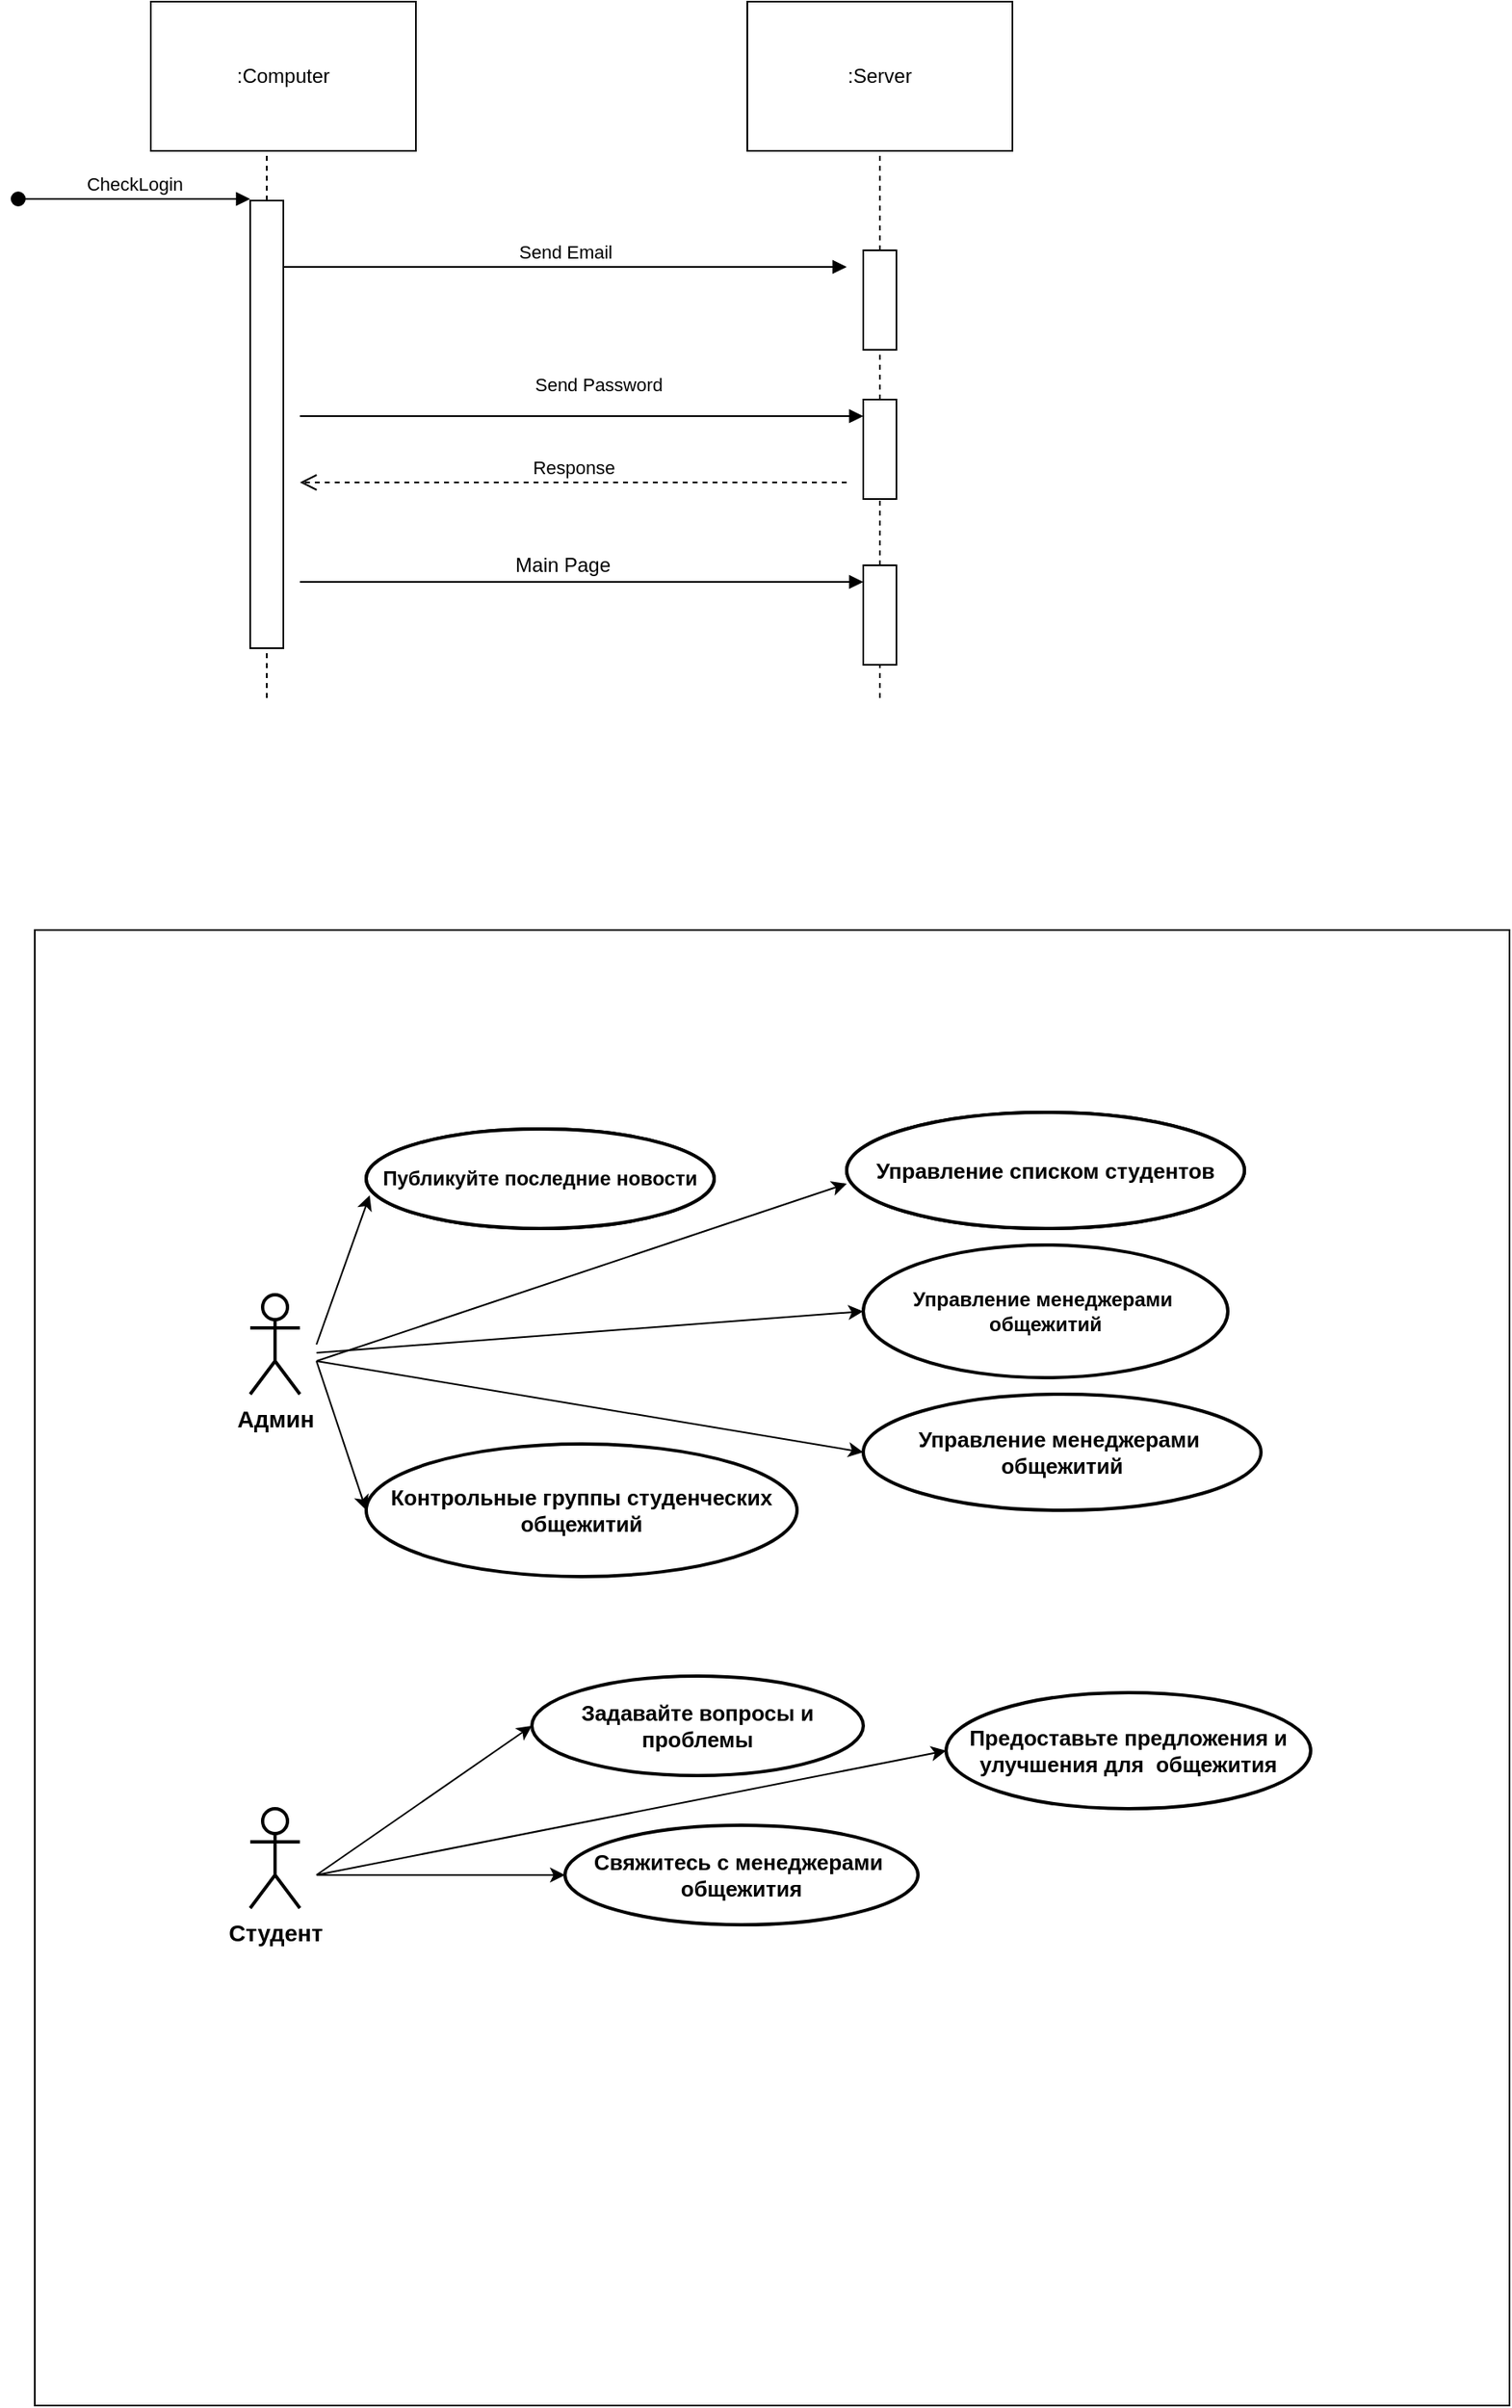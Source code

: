 <mxfile version="15.0.6" type="github">
  <diagram id="3am3MWbP5PsgSIlDmy36" name="Page-1">
    <mxGraphModel dx="1019" dy="519" grid="1" gridSize="10" guides="1" tooltips="1" connect="1" arrows="1" fold="1" page="1" pageScale="1" pageWidth="827" pageHeight="1169" math="0" shadow="0">
      <root>
        <mxCell id="0" />
        <mxCell id="1" parent="0" />
        <mxCell id="cu5gm9QUt52b1lqdMHIw-24" value="" style="whiteSpace=wrap;html=1;aspect=fixed;" parent="1" vertex="1">
          <mxGeometry x="50" y="600" width="890" height="890" as="geometry" />
        </mxCell>
        <mxCell id="cu5gm9QUt52b1lqdMHIw-3" value="&lt;font style=&quot;font-size: 14px&quot;&gt;&lt;b&gt;Студент&lt;/b&gt;&lt;/font&gt;" style="shape=umlActor;verticalLabelPosition=bottom;verticalAlign=top;html=1;outlineConnect=0;strokeWidth=2;" parent="1" vertex="1">
          <mxGeometry x="180" y="1130" width="30" height="60" as="geometry" />
        </mxCell>
        <mxCell id="cu5gm9QUt52b1lqdMHIw-4" value="&lt;b&gt;&lt;font style=&quot;font-size: 14px&quot;&gt;Админ&lt;/font&gt;&lt;/b&gt;" style="shape=umlActor;verticalLabelPosition=bottom;verticalAlign=top;html=1;outlineConnect=0;strokeWidth=2;" parent="1" vertex="1">
          <mxGeometry x="180" y="820" width="30" height="60" as="geometry" />
        </mxCell>
        <mxCell id="cu5gm9QUt52b1lqdMHIw-7" value="Публикуйте последние новости" style="ellipse;whiteSpace=wrap;html=1;strokeWidth=2;" parent="1" vertex="1">
          <mxGeometry x="250" y="720" width="210" height="60" as="geometry" />
        </mxCell>
        <mxCell id="cu5gm9QUt52b1lqdMHIw-8" value="&lt;b&gt;&lt;font style=&quot;font-size: 13px&quot;&gt;Управление менеджерами&amp;nbsp; общежитий&lt;/font&gt;&lt;/b&gt;" style="ellipse;whiteSpace=wrap;html=1;strokeWidth=2;" parent="1" vertex="1">
          <mxGeometry x="550" y="880" width="240" height="70" as="geometry" />
        </mxCell>
        <mxCell id="cu5gm9QUt52b1lqdMHIw-9" value="&lt;font style=&quot;font-size: 13px&quot;&gt;&lt;b&gt;Контрольные группы студенческих общежитий&lt;/b&gt;&lt;/font&gt;" style="ellipse;whiteSpace=wrap;html=1;strokeWidth=2;" parent="1" vertex="1">
          <mxGeometry x="250" y="910" width="260" height="80" as="geometry" />
        </mxCell>
        <mxCell id="cu5gm9QUt52b1lqdMHIw-10" value="Управление списком студентов" style="ellipse;whiteSpace=wrap;html=1;strokeWidth=2;" parent="1" vertex="1">
          <mxGeometry x="540" y="710" width="240" height="70" as="geometry" />
        </mxCell>
        <mxCell id="cu5gm9QUt52b1lqdMHIw-11" value="&lt;font style=&quot;font-size: 13px&quot;&gt;&lt;b&gt;Задавайте вопросы и проблемы&lt;/b&gt;&lt;/font&gt;" style="ellipse;whiteSpace=wrap;html=1;strokeWidth=2;" parent="1" vertex="1">
          <mxGeometry x="350" y="1050" width="200" height="60" as="geometry" />
        </mxCell>
        <mxCell id="cu5gm9QUt52b1lqdMHIw-12" value="&lt;b&gt;&lt;font style=&quot;font-size: 13px&quot;&gt;Свяжитесь с менеджерами&amp;nbsp; общежития&lt;/font&gt;&lt;/b&gt;" style="ellipse;whiteSpace=wrap;html=1;strokeWidth=2;" parent="1" vertex="1">
          <mxGeometry x="370" y="1140" width="213" height="60" as="geometry" />
        </mxCell>
        <mxCell id="cu5gm9QUt52b1lqdMHIw-13" value="&lt;b&gt;Управление менеджерами&amp;nbsp; общежитий&lt;/b&gt;" style="ellipse;whiteSpace=wrap;html=1;strokeWidth=2;" parent="1" vertex="1">
          <mxGeometry x="550" y="790" width="220" height="80" as="geometry" />
        </mxCell>
        <mxCell id="cu5gm9QUt52b1lqdMHIw-14" value="&lt;b&gt;&lt;font style=&quot;font-size: 13px&quot;&gt;Предоставьте предложения и улучшения для&amp;nbsp; общежития&lt;/font&gt;&lt;/b&gt;" style="ellipse;whiteSpace=wrap;html=1;strokeWidth=2;" parent="1" vertex="1">
          <mxGeometry x="600" y="1060" width="220" height="70" as="geometry" />
        </mxCell>
        <mxCell id="cu5gm9QUt52b1lqdMHIw-15" value="" style="endArrow=classic;html=1;entryX=0;entryY=0.5;entryDx=0;entryDy=0;" parent="1" target="cu5gm9QUt52b1lqdMHIw-11" edge="1">
          <mxGeometry width="50" height="50" relative="1" as="geometry">
            <mxPoint x="220" y="1170" as="sourcePoint" />
            <mxPoint x="370" y="1080" as="targetPoint" />
          </mxGeometry>
        </mxCell>
        <mxCell id="cu5gm9QUt52b1lqdMHIw-17" value="" style="endArrow=classic;html=1;entryX=0;entryY=0.5;entryDx=0;entryDy=0;" parent="1" target="cu5gm9QUt52b1lqdMHIw-14" edge="1">
          <mxGeometry width="50" height="50" relative="1" as="geometry">
            <mxPoint x="220" y="1170" as="sourcePoint" />
            <mxPoint x="380" y="1090" as="targetPoint" />
          </mxGeometry>
        </mxCell>
        <mxCell id="cu5gm9QUt52b1lqdMHIw-18" value="" style="endArrow=classic;html=1;entryX=0;entryY=0.5;entryDx=0;entryDy=0;" parent="1" target="cu5gm9QUt52b1lqdMHIw-12" edge="1">
          <mxGeometry width="50" height="50" relative="1" as="geometry">
            <mxPoint x="220" y="1170" as="sourcePoint" />
            <mxPoint x="390" y="1100" as="targetPoint" />
          </mxGeometry>
        </mxCell>
        <mxCell id="cu5gm9QUt52b1lqdMHIw-19" value="" style="endArrow=classic;html=1;entryX=0;entryY=0.5;entryDx=0;entryDy=0;" parent="1" target="cu5gm9QUt52b1lqdMHIw-13" edge="1">
          <mxGeometry width="50" height="50" relative="1" as="geometry">
            <mxPoint x="220" y="855" as="sourcePoint" />
            <mxPoint x="270" y="805" as="targetPoint" />
          </mxGeometry>
        </mxCell>
        <mxCell id="cu5gm9QUt52b1lqdMHIw-20" value="" style="endArrow=classic;html=1;entryX=0;entryY=0.5;entryDx=0;entryDy=0;" parent="1" target="cu5gm9QUt52b1lqdMHIw-8" edge="1">
          <mxGeometry width="50" height="50" relative="1" as="geometry">
            <mxPoint x="220" y="860" as="sourcePoint" />
            <mxPoint x="560" y="840" as="targetPoint" />
          </mxGeometry>
        </mxCell>
        <mxCell id="cu5gm9QUt52b1lqdMHIw-21" value="" style="endArrow=classic;html=1;entryX=0;entryY=0.5;entryDx=0;entryDy=0;" parent="1" target="cu5gm9QUt52b1lqdMHIw-9" edge="1">
          <mxGeometry width="50" height="50" relative="1" as="geometry">
            <mxPoint x="220" y="860" as="sourcePoint" />
            <mxPoint x="305" y="895" as="targetPoint" />
          </mxGeometry>
        </mxCell>
        <mxCell id="cu5gm9QUt52b1lqdMHIw-22" value="" style="endArrow=classic;html=1;entryX=0;entryY=0.614;entryDx=0;entryDy=0;entryPerimeter=0;" parent="1" target="cu5gm9QUt52b1lqdMHIw-10" edge="1">
          <mxGeometry width="50" height="50" relative="1" as="geometry">
            <mxPoint x="220" y="860" as="sourcePoint" />
            <mxPoint x="315" y="905" as="targetPoint" />
          </mxGeometry>
        </mxCell>
        <mxCell id="cu5gm9QUt52b1lqdMHIw-23" value="" style="endArrow=classic;html=1;entryX=0.01;entryY=0.667;entryDx=0;entryDy=0;entryPerimeter=0;" parent="1" target="cu5gm9QUt52b1lqdMHIw-7" edge="1">
          <mxGeometry width="50" height="50" relative="1" as="geometry">
            <mxPoint x="220" y="850" as="sourcePoint" />
            <mxPoint x="305" y="802.98" as="targetPoint" />
          </mxGeometry>
        </mxCell>
        <mxCell id="cu5gm9QUt52b1lqdMHIw-25" value="&lt;b&gt;Публикуйте последние новости&lt;/b&gt;" style="ellipse;whiteSpace=wrap;html=1;strokeWidth=2;" parent="1" vertex="1">
          <mxGeometry x="250" y="720" width="210" height="60" as="geometry" />
        </mxCell>
        <mxCell id="cu5gm9QUt52b1lqdMHIw-26" value="&lt;font style=&quot;font-size: 13px&quot;&gt;&lt;b&gt;Управление списком студентов&lt;/b&gt;&lt;/font&gt;" style="ellipse;whiteSpace=wrap;html=1;strokeWidth=2;" parent="1" vertex="1">
          <mxGeometry x="540" y="710" width="240" height="70" as="geometry" />
        </mxCell>
        <mxCell id="VI3BiO1xV08s6RxDGmJ5-2" value=":Computer" style="rounded=0;whiteSpace=wrap;html=1;" vertex="1" parent="1">
          <mxGeometry x="120" y="40" width="160" height="90" as="geometry" />
        </mxCell>
        <mxCell id="VI3BiO1xV08s6RxDGmJ5-3" value=":Server" style="rounded=0;whiteSpace=wrap;html=1;" vertex="1" parent="1">
          <mxGeometry x="480" y="40" width="160" height="90" as="geometry" />
        </mxCell>
        <mxCell id="VI3BiO1xV08s6RxDGmJ5-4" value="" style="endArrow=none;dashed=1;html=1;entryX=0.5;entryY=1;entryDx=0;entryDy=0;startArrow=none;" edge="1" parent="1" source="VI3BiO1xV08s6RxDGmJ5-7" target="VI3BiO1xV08s6RxDGmJ5-3">
          <mxGeometry width="50" height="50" relative="1" as="geometry">
            <mxPoint x="560" y="420" as="sourcePoint" />
            <mxPoint x="540" y="130" as="targetPoint" />
          </mxGeometry>
        </mxCell>
        <mxCell id="VI3BiO1xV08s6RxDGmJ5-5" value="" style="endArrow=none;dashed=1;html=1;entryX=0.5;entryY=1;entryDx=0;entryDy=0;" edge="1" parent="1">
          <mxGeometry width="50" height="50" relative="1" as="geometry">
            <mxPoint x="190" y="460" as="sourcePoint" />
            <mxPoint x="190" y="130" as="targetPoint" />
          </mxGeometry>
        </mxCell>
        <mxCell id="VI3BiO1xV08s6RxDGmJ5-6" value="" style="html=1;points=[];perimeter=orthogonalPerimeter;" vertex="1" parent="1">
          <mxGeometry x="180" y="160" width="20" height="270" as="geometry" />
        </mxCell>
        <mxCell id="VI3BiO1xV08s6RxDGmJ5-7" value="" style="html=1;points=[];perimeter=orthogonalPerimeter;" vertex="1" parent="1">
          <mxGeometry x="550" y="190" width="20" height="60" as="geometry" />
        </mxCell>
        <mxCell id="VI3BiO1xV08s6RxDGmJ5-8" value="" style="endArrow=none;dashed=1;html=1;entryX=0.5;entryY=1;entryDx=0;entryDy=0;startArrow=none;" edge="1" parent="1" source="VI3BiO1xV08s6RxDGmJ5-17" target="VI3BiO1xV08s6RxDGmJ5-7">
          <mxGeometry width="50" height="50" relative="1" as="geometry">
            <mxPoint x="560" y="420" as="sourcePoint" />
            <mxPoint x="560" y="130" as="targetPoint" />
          </mxGeometry>
        </mxCell>
        <mxCell id="VI3BiO1xV08s6RxDGmJ5-11" value="CheckLogin" style="html=1;verticalAlign=bottom;startArrow=oval;startFill=1;endArrow=block;startSize=8;" edge="1" parent="1">
          <mxGeometry width="60" relative="1" as="geometry">
            <mxPoint x="40" y="159" as="sourcePoint" />
            <mxPoint x="180" y="159" as="targetPoint" />
          </mxGeometry>
        </mxCell>
        <mxCell id="VI3BiO1xV08s6RxDGmJ5-14" value="Send Email" style="html=1;verticalAlign=bottom;endArrow=block;" edge="1" parent="1">
          <mxGeometry width="80" relative="1" as="geometry">
            <mxPoint x="200" y="200" as="sourcePoint" />
            <mxPoint x="540" y="200" as="targetPoint" />
          </mxGeometry>
        </mxCell>
        <mxCell id="VI3BiO1xV08s6RxDGmJ5-16" value="Response" style="html=1;verticalAlign=bottom;endArrow=open;dashed=1;endSize=8;" edge="1" parent="1">
          <mxGeometry relative="1" as="geometry">
            <mxPoint x="540" y="330" as="sourcePoint" />
            <mxPoint x="210" y="330" as="targetPoint" />
          </mxGeometry>
        </mxCell>
        <mxCell id="VI3BiO1xV08s6RxDGmJ5-17" value="" style="html=1;points=[];perimeter=orthogonalPerimeter;" vertex="1" parent="1">
          <mxGeometry x="550" y="280" width="20" height="60" as="geometry" />
        </mxCell>
        <mxCell id="VI3BiO1xV08s6RxDGmJ5-18" value="" style="endArrow=none;dashed=1;html=1;entryX=0.5;entryY=1;entryDx=0;entryDy=0;startArrow=none;" edge="1" parent="1" source="VI3BiO1xV08s6RxDGmJ5-20" target="VI3BiO1xV08s6RxDGmJ5-17">
          <mxGeometry width="50" height="50" relative="1" as="geometry">
            <mxPoint x="560" y="460" as="sourcePoint" />
            <mxPoint x="560" y="250" as="targetPoint" />
          </mxGeometry>
        </mxCell>
        <mxCell id="VI3BiO1xV08s6RxDGmJ5-19" value="Send Password" style="html=1;verticalAlign=bottom;endArrow=block;" edge="1" parent="1">
          <mxGeometry x="0.059" y="10" width="80" relative="1" as="geometry">
            <mxPoint x="210" y="290" as="sourcePoint" />
            <mxPoint x="550" y="290" as="targetPoint" />
            <mxPoint as="offset" />
          </mxGeometry>
        </mxCell>
        <mxCell id="VI3BiO1xV08s6RxDGmJ5-22" value="" style="html=1;verticalAlign=bottom;endArrow=block;" edge="1" parent="1">
          <mxGeometry x="0.059" y="10" width="80" relative="1" as="geometry">
            <mxPoint x="210" y="390" as="sourcePoint" />
            <mxPoint x="550" y="390" as="targetPoint" />
            <mxPoint as="offset" />
          </mxGeometry>
        </mxCell>
        <mxCell id="VI3BiO1xV08s6RxDGmJ5-20" value="" style="html=1;points=[];perimeter=orthogonalPerimeter;" vertex="1" parent="1">
          <mxGeometry x="550" y="380" width="20" height="60" as="geometry" />
        </mxCell>
        <mxCell id="VI3BiO1xV08s6RxDGmJ5-23" value="" style="endArrow=none;dashed=1;html=1;entryX=0.5;entryY=1;entryDx=0;entryDy=0;" edge="1" parent="1" target="VI3BiO1xV08s6RxDGmJ5-20">
          <mxGeometry width="50" height="50" relative="1" as="geometry">
            <mxPoint x="560" y="460" as="sourcePoint" />
            <mxPoint x="560" y="340" as="targetPoint" />
          </mxGeometry>
        </mxCell>
        <mxCell id="VI3BiO1xV08s6RxDGmJ5-24" value="Main Page&amp;nbsp;" style="text;html=1;align=center;verticalAlign=middle;resizable=0;points=[];autosize=1;strokeColor=none;fillColor=none;" vertex="1" parent="1">
          <mxGeometry x="330" y="370" width="80" height="20" as="geometry" />
        </mxCell>
      </root>
    </mxGraphModel>
  </diagram>
</mxfile>
